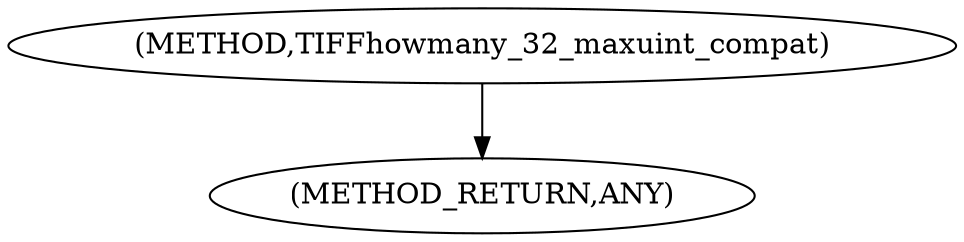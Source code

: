 digraph "TIFFhowmany_32_maxuint_compat" {  
"100756" [label = <(METHOD,TIFFhowmany_32_maxuint_compat)> ]
"100759" [label = <(METHOD_RETURN,ANY)> ]
  "100756" -> "100759" 
}
